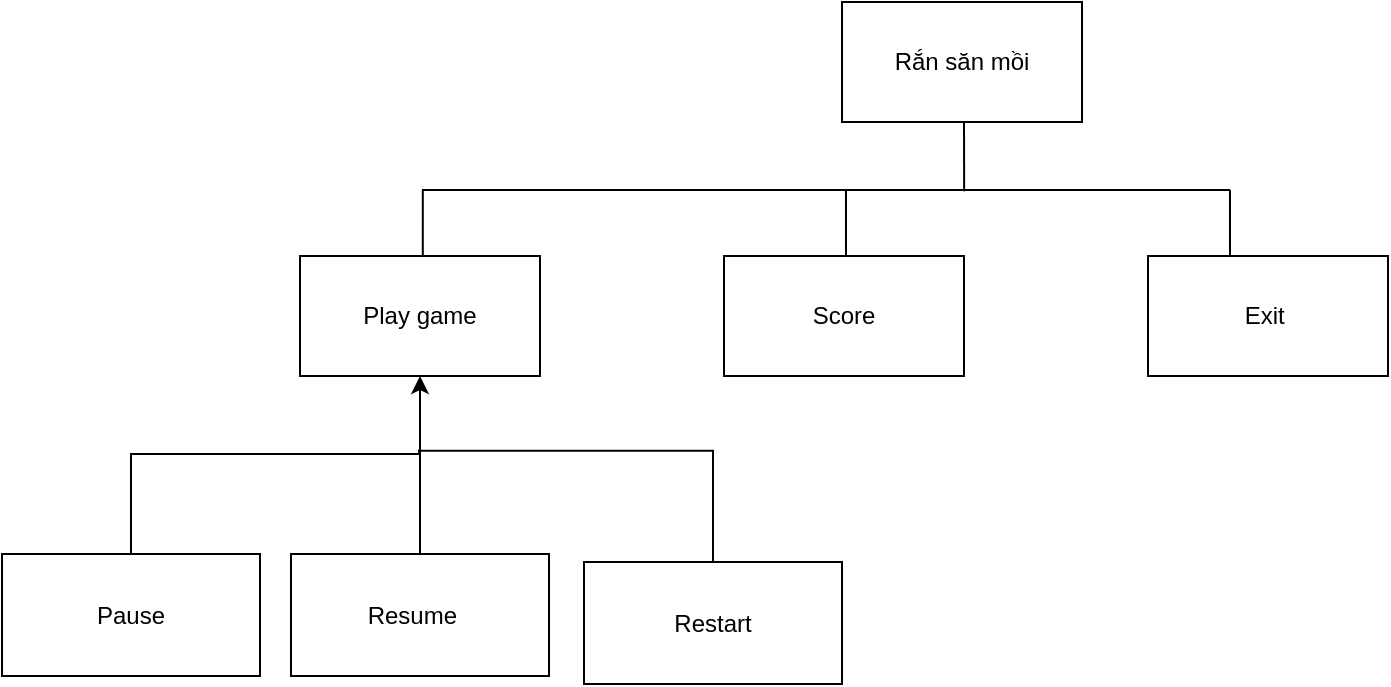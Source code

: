 <mxfile version="22.1.16" type="github">
  <diagram name="Page-1" id="ZZ_e5xYxg6d-odDxBFqS">
    <mxGraphModel dx="577" dy="337" grid="0" gridSize="10" guides="1" tooltips="1" connect="1" arrows="1" fold="1" page="1" pageScale="1" pageWidth="9900" pageHeight="9900" math="0" shadow="0">
      <root>
        <mxCell id="0" />
        <mxCell id="1" parent="0" />
        <mxCell id="TDcikrPnBX_eVLRWOKGh-1" value="Rắn săn mồi" style="rounded=0;whiteSpace=wrap;html=1;" vertex="1" parent="1">
          <mxGeometry x="459" y="113" width="120" height="60" as="geometry" />
        </mxCell>
        <mxCell id="TDcikrPnBX_eVLRWOKGh-2" value="Play game" style="rounded=0;whiteSpace=wrap;html=1;" vertex="1" parent="1">
          <mxGeometry x="188" y="240" width="120" height="60" as="geometry" />
        </mxCell>
        <mxCell id="TDcikrPnBX_eVLRWOKGh-3" value="Score" style="rounded=0;whiteSpace=wrap;html=1;" vertex="1" parent="1">
          <mxGeometry x="400" y="240" width="120" height="60" as="geometry" />
        </mxCell>
        <mxCell id="TDcikrPnBX_eVLRWOKGh-5" value="Exit&amp;nbsp;" style="rounded=0;whiteSpace=wrap;html=1;" vertex="1" parent="1">
          <mxGeometry x="612" y="240" width="120" height="60" as="geometry" />
        </mxCell>
        <mxCell id="TDcikrPnBX_eVLRWOKGh-12" style="edgeStyle=orthogonalEdgeStyle;rounded=0;orthogonalLoop=1;jettySize=auto;html=1;strokeColor=default;endArrow=none;endFill=0;" edge="1" parent="1" source="TDcikrPnBX_eVLRWOKGh-6">
          <mxGeometry relative="1" as="geometry">
            <mxPoint x="247.6" y="336.6" as="targetPoint" />
            <Array as="points">
              <mxPoint x="104" y="339" />
              <mxPoint x="248" y="339" />
            </Array>
          </mxGeometry>
        </mxCell>
        <mxCell id="TDcikrPnBX_eVLRWOKGh-6" value="Pause" style="rounded=0;whiteSpace=wrap;html=1;" vertex="1" parent="1">
          <mxGeometry x="39" y="389" width="129" height="61" as="geometry" />
        </mxCell>
        <mxCell id="TDcikrPnBX_eVLRWOKGh-10" style="edgeStyle=orthogonalEdgeStyle;rounded=0;orthogonalLoop=1;jettySize=auto;html=1;entryX=0.5;entryY=1;entryDx=0;entryDy=0;" edge="1" parent="1" source="TDcikrPnBX_eVLRWOKGh-7" target="TDcikrPnBX_eVLRWOKGh-2">
          <mxGeometry relative="1" as="geometry" />
        </mxCell>
        <mxCell id="TDcikrPnBX_eVLRWOKGh-7" value="Resume&lt;span style=&quot;white-space: pre;&quot;&gt;&#x9;&lt;/span&gt;" style="rounded=0;whiteSpace=wrap;html=1;" vertex="1" parent="1">
          <mxGeometry x="183.5" y="389" width="129" height="61" as="geometry" />
        </mxCell>
        <mxCell id="TDcikrPnBX_eVLRWOKGh-11" style="edgeStyle=orthogonalEdgeStyle;rounded=0;orthogonalLoop=1;jettySize=auto;html=1;strokeColor=default;endArrow=none;endFill=0;" edge="1" parent="1" source="TDcikrPnBX_eVLRWOKGh-8">
          <mxGeometry relative="1" as="geometry">
            <mxPoint x="247.6" y="337.4" as="targetPoint" />
            <Array as="points">
              <mxPoint x="395" y="337" />
            </Array>
          </mxGeometry>
        </mxCell>
        <mxCell id="TDcikrPnBX_eVLRWOKGh-8" value="Restart" style="rounded=0;whiteSpace=wrap;html=1;" vertex="1" parent="1">
          <mxGeometry x="330" y="393" width="129" height="61" as="geometry" />
        </mxCell>
        <mxCell id="TDcikrPnBX_eVLRWOKGh-17" value="" style="line;strokeWidth=1;fillColor=none;align=left;verticalAlign=middle;spacingTop=-1;spacingLeft=3;spacingRight=3;rotatable=0;labelPosition=right;points=[];portConstraint=eastwest;strokeColor=inherit;" vertex="1" parent="1">
          <mxGeometry x="249" y="203" width="404" height="8" as="geometry" />
        </mxCell>
        <mxCell id="TDcikrPnBX_eVLRWOKGh-21" style="edgeStyle=orthogonalEdgeStyle;rounded=0;orthogonalLoop=1;jettySize=auto;html=1;exitX=0.5;exitY=0;exitDx=0;exitDy=0;entryX=0.001;entryY=0.492;entryDx=0;entryDy=0;entryPerimeter=0;endArrow=none;endFill=0;" edge="1" parent="1" source="TDcikrPnBX_eVLRWOKGh-2" target="TDcikrPnBX_eVLRWOKGh-17">
          <mxGeometry relative="1" as="geometry" />
        </mxCell>
        <mxCell id="TDcikrPnBX_eVLRWOKGh-23" style="edgeStyle=orthogonalEdgeStyle;rounded=0;orthogonalLoop=1;jettySize=auto;html=1;exitX=0.5;exitY=0;exitDx=0;exitDy=0;entryX=0.001;entryY=0.492;entryDx=0;entryDy=0;entryPerimeter=0;endArrow=none;endFill=0;" edge="1" parent="1">
          <mxGeometry relative="1" as="geometry">
            <mxPoint x="459" y="239.97" as="sourcePoint" />
            <mxPoint x="461" y="206.97" as="targetPoint" />
          </mxGeometry>
        </mxCell>
        <mxCell id="TDcikrPnBX_eVLRWOKGh-25" style="edgeStyle=orthogonalEdgeStyle;rounded=0;orthogonalLoop=1;jettySize=auto;html=1;exitX=0.5;exitY=0;exitDx=0;exitDy=0;entryX=0.001;entryY=0.492;entryDx=0;entryDy=0;entryPerimeter=0;endArrow=none;endFill=0;" edge="1" parent="1">
          <mxGeometry relative="1" as="geometry">
            <mxPoint x="651" y="240" as="sourcePoint" />
            <mxPoint x="653" y="207" as="targetPoint" />
          </mxGeometry>
        </mxCell>
        <mxCell id="TDcikrPnBX_eVLRWOKGh-30" style="edgeStyle=orthogonalEdgeStyle;rounded=0;orthogonalLoop=1;jettySize=auto;html=1;exitX=0.671;exitY=0.578;exitDx=0;exitDy=0;entryX=0.001;entryY=0.492;entryDx=0;entryDy=0;entryPerimeter=0;endArrow=none;endFill=0;exitPerimeter=0;" edge="1" parent="1" source="TDcikrPnBX_eVLRWOKGh-17">
          <mxGeometry relative="1" as="geometry">
            <mxPoint x="518" y="206" as="sourcePoint" />
            <mxPoint x="520" y="173" as="targetPoint" />
          </mxGeometry>
        </mxCell>
      </root>
    </mxGraphModel>
  </diagram>
</mxfile>
